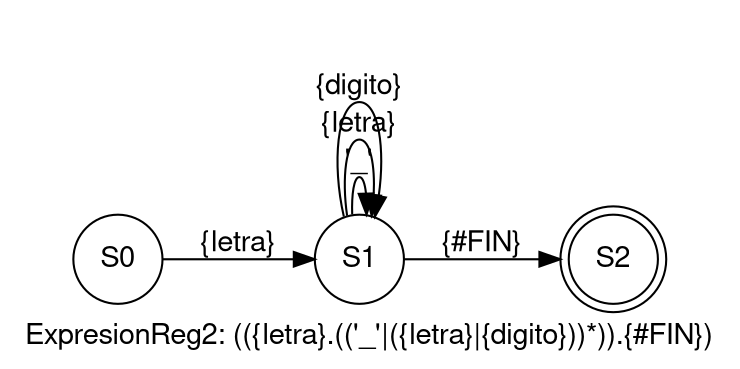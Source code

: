 digraph finite_state_machine {
	fontname="Helvetica,Arial,sans-serif"
       label="ExpresionReg2: (({letra}.(('_'|({letra}|{digito}))*)).{#FIN})"	node [fontname="Helvetica,Arial,sans-serif"]
	edge [fontname="Helvetica,Arial,sans-serif"]
	rankdir=LR;
	size="8,5";
       node [shape = doublecircle]; S2;
	node [shape = circle];S0 -> S1 [label = "{letra}"];
S1 -> S1 [label = "'_'"];
S1 -> S1 [label = "{letra}"];
S1 -> S1 [label = "{digito}"];
S1 -> S2 [label = "{#FIN}"];
}